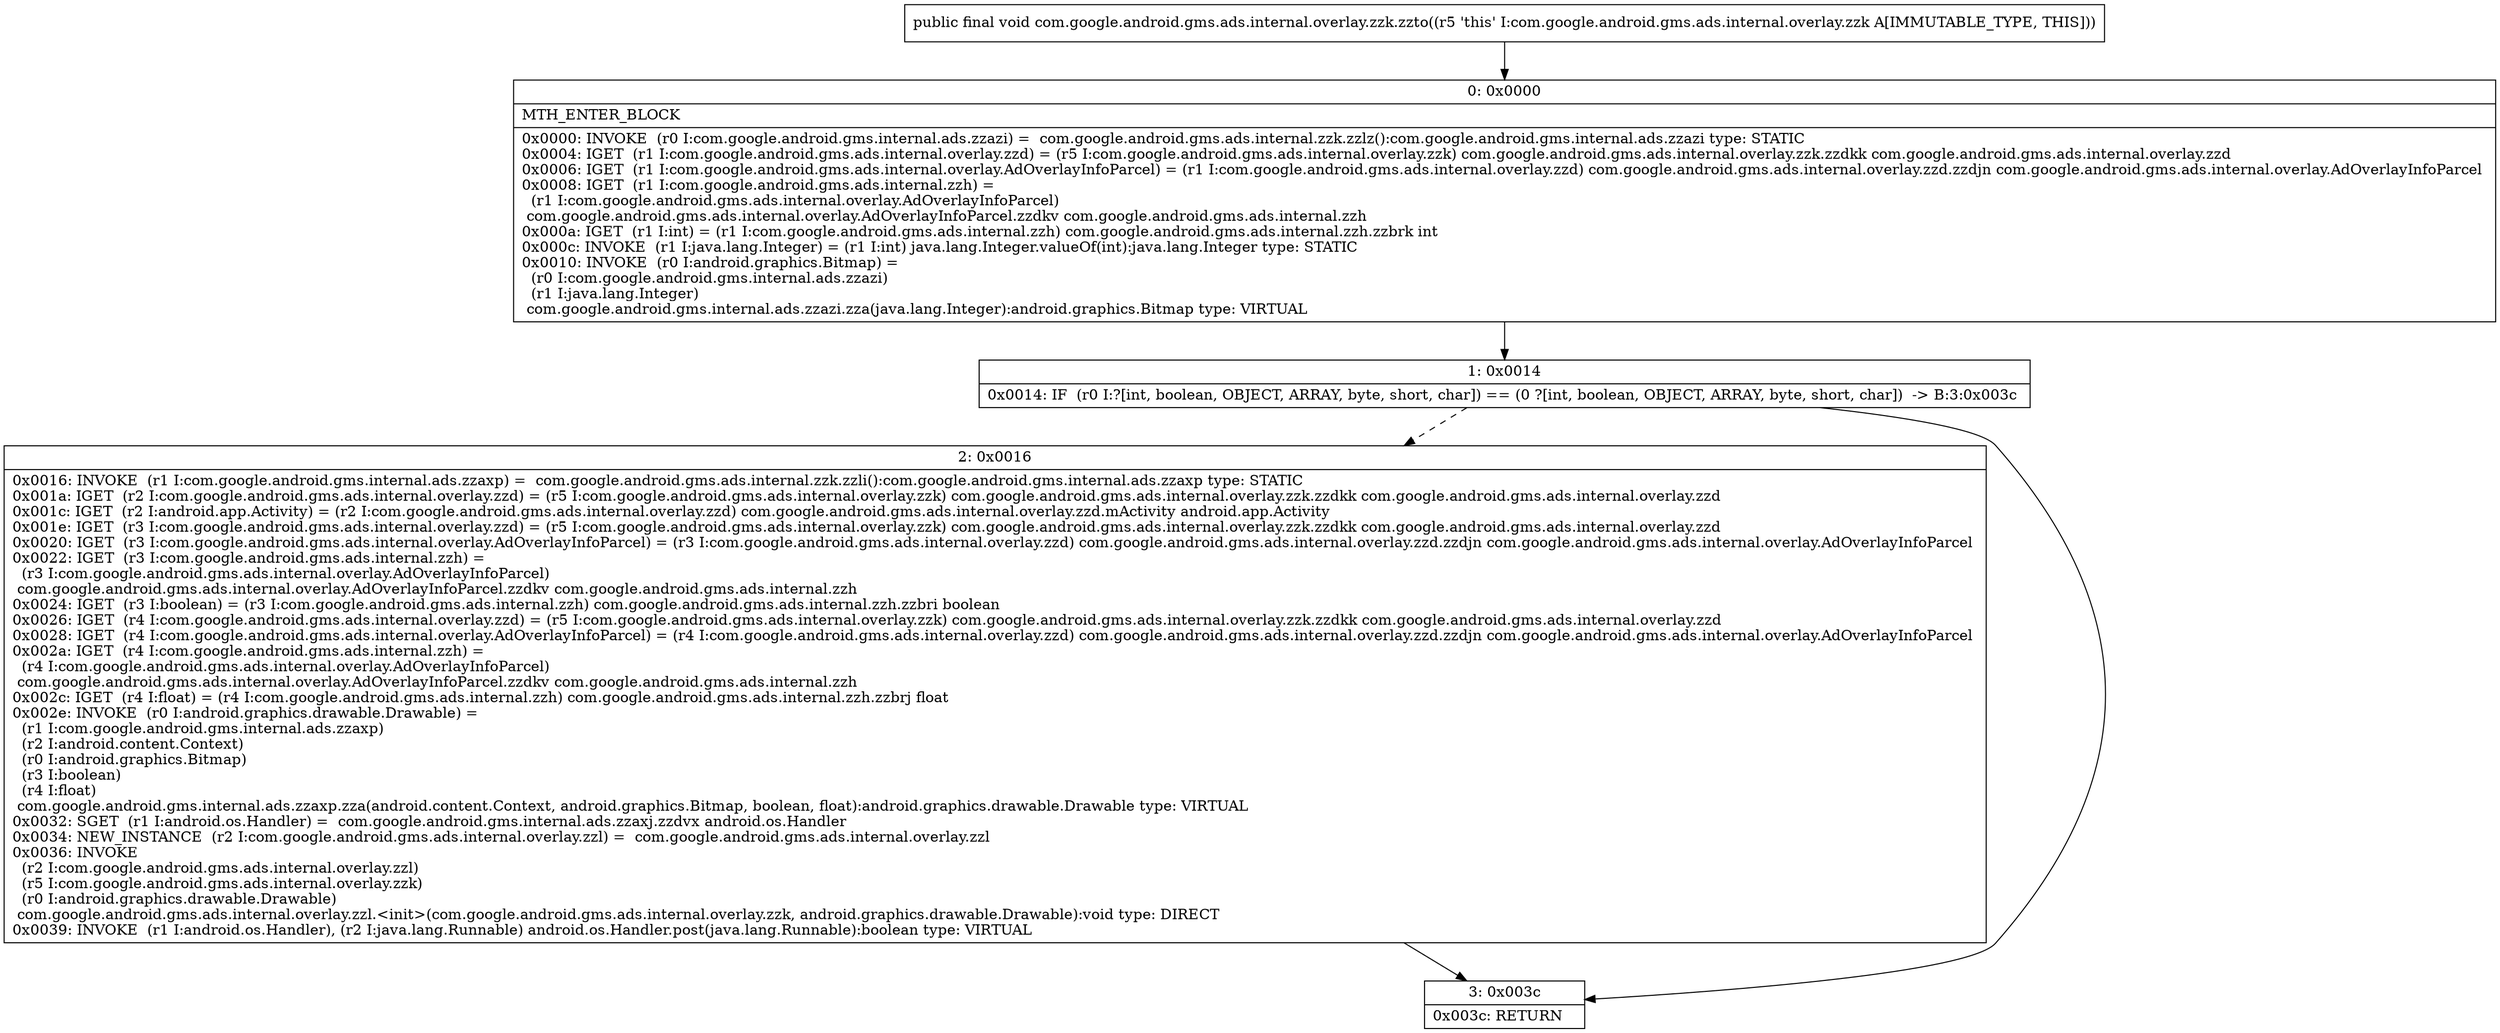 digraph "CFG forcom.google.android.gms.ads.internal.overlay.zzk.zzto()V" {
Node_0 [shape=record,label="{0\:\ 0x0000|MTH_ENTER_BLOCK\l|0x0000: INVOKE  (r0 I:com.google.android.gms.internal.ads.zzazi) =  com.google.android.gms.ads.internal.zzk.zzlz():com.google.android.gms.internal.ads.zzazi type: STATIC \l0x0004: IGET  (r1 I:com.google.android.gms.ads.internal.overlay.zzd) = (r5 I:com.google.android.gms.ads.internal.overlay.zzk) com.google.android.gms.ads.internal.overlay.zzk.zzdkk com.google.android.gms.ads.internal.overlay.zzd \l0x0006: IGET  (r1 I:com.google.android.gms.ads.internal.overlay.AdOverlayInfoParcel) = (r1 I:com.google.android.gms.ads.internal.overlay.zzd) com.google.android.gms.ads.internal.overlay.zzd.zzdjn com.google.android.gms.ads.internal.overlay.AdOverlayInfoParcel \l0x0008: IGET  (r1 I:com.google.android.gms.ads.internal.zzh) = \l  (r1 I:com.google.android.gms.ads.internal.overlay.AdOverlayInfoParcel)\l com.google.android.gms.ads.internal.overlay.AdOverlayInfoParcel.zzdkv com.google.android.gms.ads.internal.zzh \l0x000a: IGET  (r1 I:int) = (r1 I:com.google.android.gms.ads.internal.zzh) com.google.android.gms.ads.internal.zzh.zzbrk int \l0x000c: INVOKE  (r1 I:java.lang.Integer) = (r1 I:int) java.lang.Integer.valueOf(int):java.lang.Integer type: STATIC \l0x0010: INVOKE  (r0 I:android.graphics.Bitmap) = \l  (r0 I:com.google.android.gms.internal.ads.zzazi)\l  (r1 I:java.lang.Integer)\l com.google.android.gms.internal.ads.zzazi.zza(java.lang.Integer):android.graphics.Bitmap type: VIRTUAL \l}"];
Node_1 [shape=record,label="{1\:\ 0x0014|0x0014: IF  (r0 I:?[int, boolean, OBJECT, ARRAY, byte, short, char]) == (0 ?[int, boolean, OBJECT, ARRAY, byte, short, char])  \-\> B:3:0x003c \l}"];
Node_2 [shape=record,label="{2\:\ 0x0016|0x0016: INVOKE  (r1 I:com.google.android.gms.internal.ads.zzaxp) =  com.google.android.gms.ads.internal.zzk.zzli():com.google.android.gms.internal.ads.zzaxp type: STATIC \l0x001a: IGET  (r2 I:com.google.android.gms.ads.internal.overlay.zzd) = (r5 I:com.google.android.gms.ads.internal.overlay.zzk) com.google.android.gms.ads.internal.overlay.zzk.zzdkk com.google.android.gms.ads.internal.overlay.zzd \l0x001c: IGET  (r2 I:android.app.Activity) = (r2 I:com.google.android.gms.ads.internal.overlay.zzd) com.google.android.gms.ads.internal.overlay.zzd.mActivity android.app.Activity \l0x001e: IGET  (r3 I:com.google.android.gms.ads.internal.overlay.zzd) = (r5 I:com.google.android.gms.ads.internal.overlay.zzk) com.google.android.gms.ads.internal.overlay.zzk.zzdkk com.google.android.gms.ads.internal.overlay.zzd \l0x0020: IGET  (r3 I:com.google.android.gms.ads.internal.overlay.AdOverlayInfoParcel) = (r3 I:com.google.android.gms.ads.internal.overlay.zzd) com.google.android.gms.ads.internal.overlay.zzd.zzdjn com.google.android.gms.ads.internal.overlay.AdOverlayInfoParcel \l0x0022: IGET  (r3 I:com.google.android.gms.ads.internal.zzh) = \l  (r3 I:com.google.android.gms.ads.internal.overlay.AdOverlayInfoParcel)\l com.google.android.gms.ads.internal.overlay.AdOverlayInfoParcel.zzdkv com.google.android.gms.ads.internal.zzh \l0x0024: IGET  (r3 I:boolean) = (r3 I:com.google.android.gms.ads.internal.zzh) com.google.android.gms.ads.internal.zzh.zzbri boolean \l0x0026: IGET  (r4 I:com.google.android.gms.ads.internal.overlay.zzd) = (r5 I:com.google.android.gms.ads.internal.overlay.zzk) com.google.android.gms.ads.internal.overlay.zzk.zzdkk com.google.android.gms.ads.internal.overlay.zzd \l0x0028: IGET  (r4 I:com.google.android.gms.ads.internal.overlay.AdOverlayInfoParcel) = (r4 I:com.google.android.gms.ads.internal.overlay.zzd) com.google.android.gms.ads.internal.overlay.zzd.zzdjn com.google.android.gms.ads.internal.overlay.AdOverlayInfoParcel \l0x002a: IGET  (r4 I:com.google.android.gms.ads.internal.zzh) = \l  (r4 I:com.google.android.gms.ads.internal.overlay.AdOverlayInfoParcel)\l com.google.android.gms.ads.internal.overlay.AdOverlayInfoParcel.zzdkv com.google.android.gms.ads.internal.zzh \l0x002c: IGET  (r4 I:float) = (r4 I:com.google.android.gms.ads.internal.zzh) com.google.android.gms.ads.internal.zzh.zzbrj float \l0x002e: INVOKE  (r0 I:android.graphics.drawable.Drawable) = \l  (r1 I:com.google.android.gms.internal.ads.zzaxp)\l  (r2 I:android.content.Context)\l  (r0 I:android.graphics.Bitmap)\l  (r3 I:boolean)\l  (r4 I:float)\l com.google.android.gms.internal.ads.zzaxp.zza(android.content.Context, android.graphics.Bitmap, boolean, float):android.graphics.drawable.Drawable type: VIRTUAL \l0x0032: SGET  (r1 I:android.os.Handler) =  com.google.android.gms.internal.ads.zzaxj.zzdvx android.os.Handler \l0x0034: NEW_INSTANCE  (r2 I:com.google.android.gms.ads.internal.overlay.zzl) =  com.google.android.gms.ads.internal.overlay.zzl \l0x0036: INVOKE  \l  (r2 I:com.google.android.gms.ads.internal.overlay.zzl)\l  (r5 I:com.google.android.gms.ads.internal.overlay.zzk)\l  (r0 I:android.graphics.drawable.Drawable)\l com.google.android.gms.ads.internal.overlay.zzl.\<init\>(com.google.android.gms.ads.internal.overlay.zzk, android.graphics.drawable.Drawable):void type: DIRECT \l0x0039: INVOKE  (r1 I:android.os.Handler), (r2 I:java.lang.Runnable) android.os.Handler.post(java.lang.Runnable):boolean type: VIRTUAL \l}"];
Node_3 [shape=record,label="{3\:\ 0x003c|0x003c: RETURN   \l}"];
MethodNode[shape=record,label="{public final void com.google.android.gms.ads.internal.overlay.zzk.zzto((r5 'this' I:com.google.android.gms.ads.internal.overlay.zzk A[IMMUTABLE_TYPE, THIS])) }"];
MethodNode -> Node_0;
Node_0 -> Node_1;
Node_1 -> Node_2[style=dashed];
Node_1 -> Node_3;
Node_2 -> Node_3;
}

